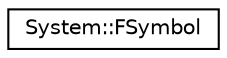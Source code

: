 digraph G
{
  edge [fontname="Helvetica",fontsize="10",labelfontname="Helvetica",labelfontsize="10"];
  node [fontname="Helvetica",fontsize="10",shape=record];
  rankdir="LR";
  Node1 [label="System::FSymbol",height=0.2,width=0.4,color="black", fillcolor="white", style="filled",URL="$struct_system_1_1_f_symbol.html"];
}
